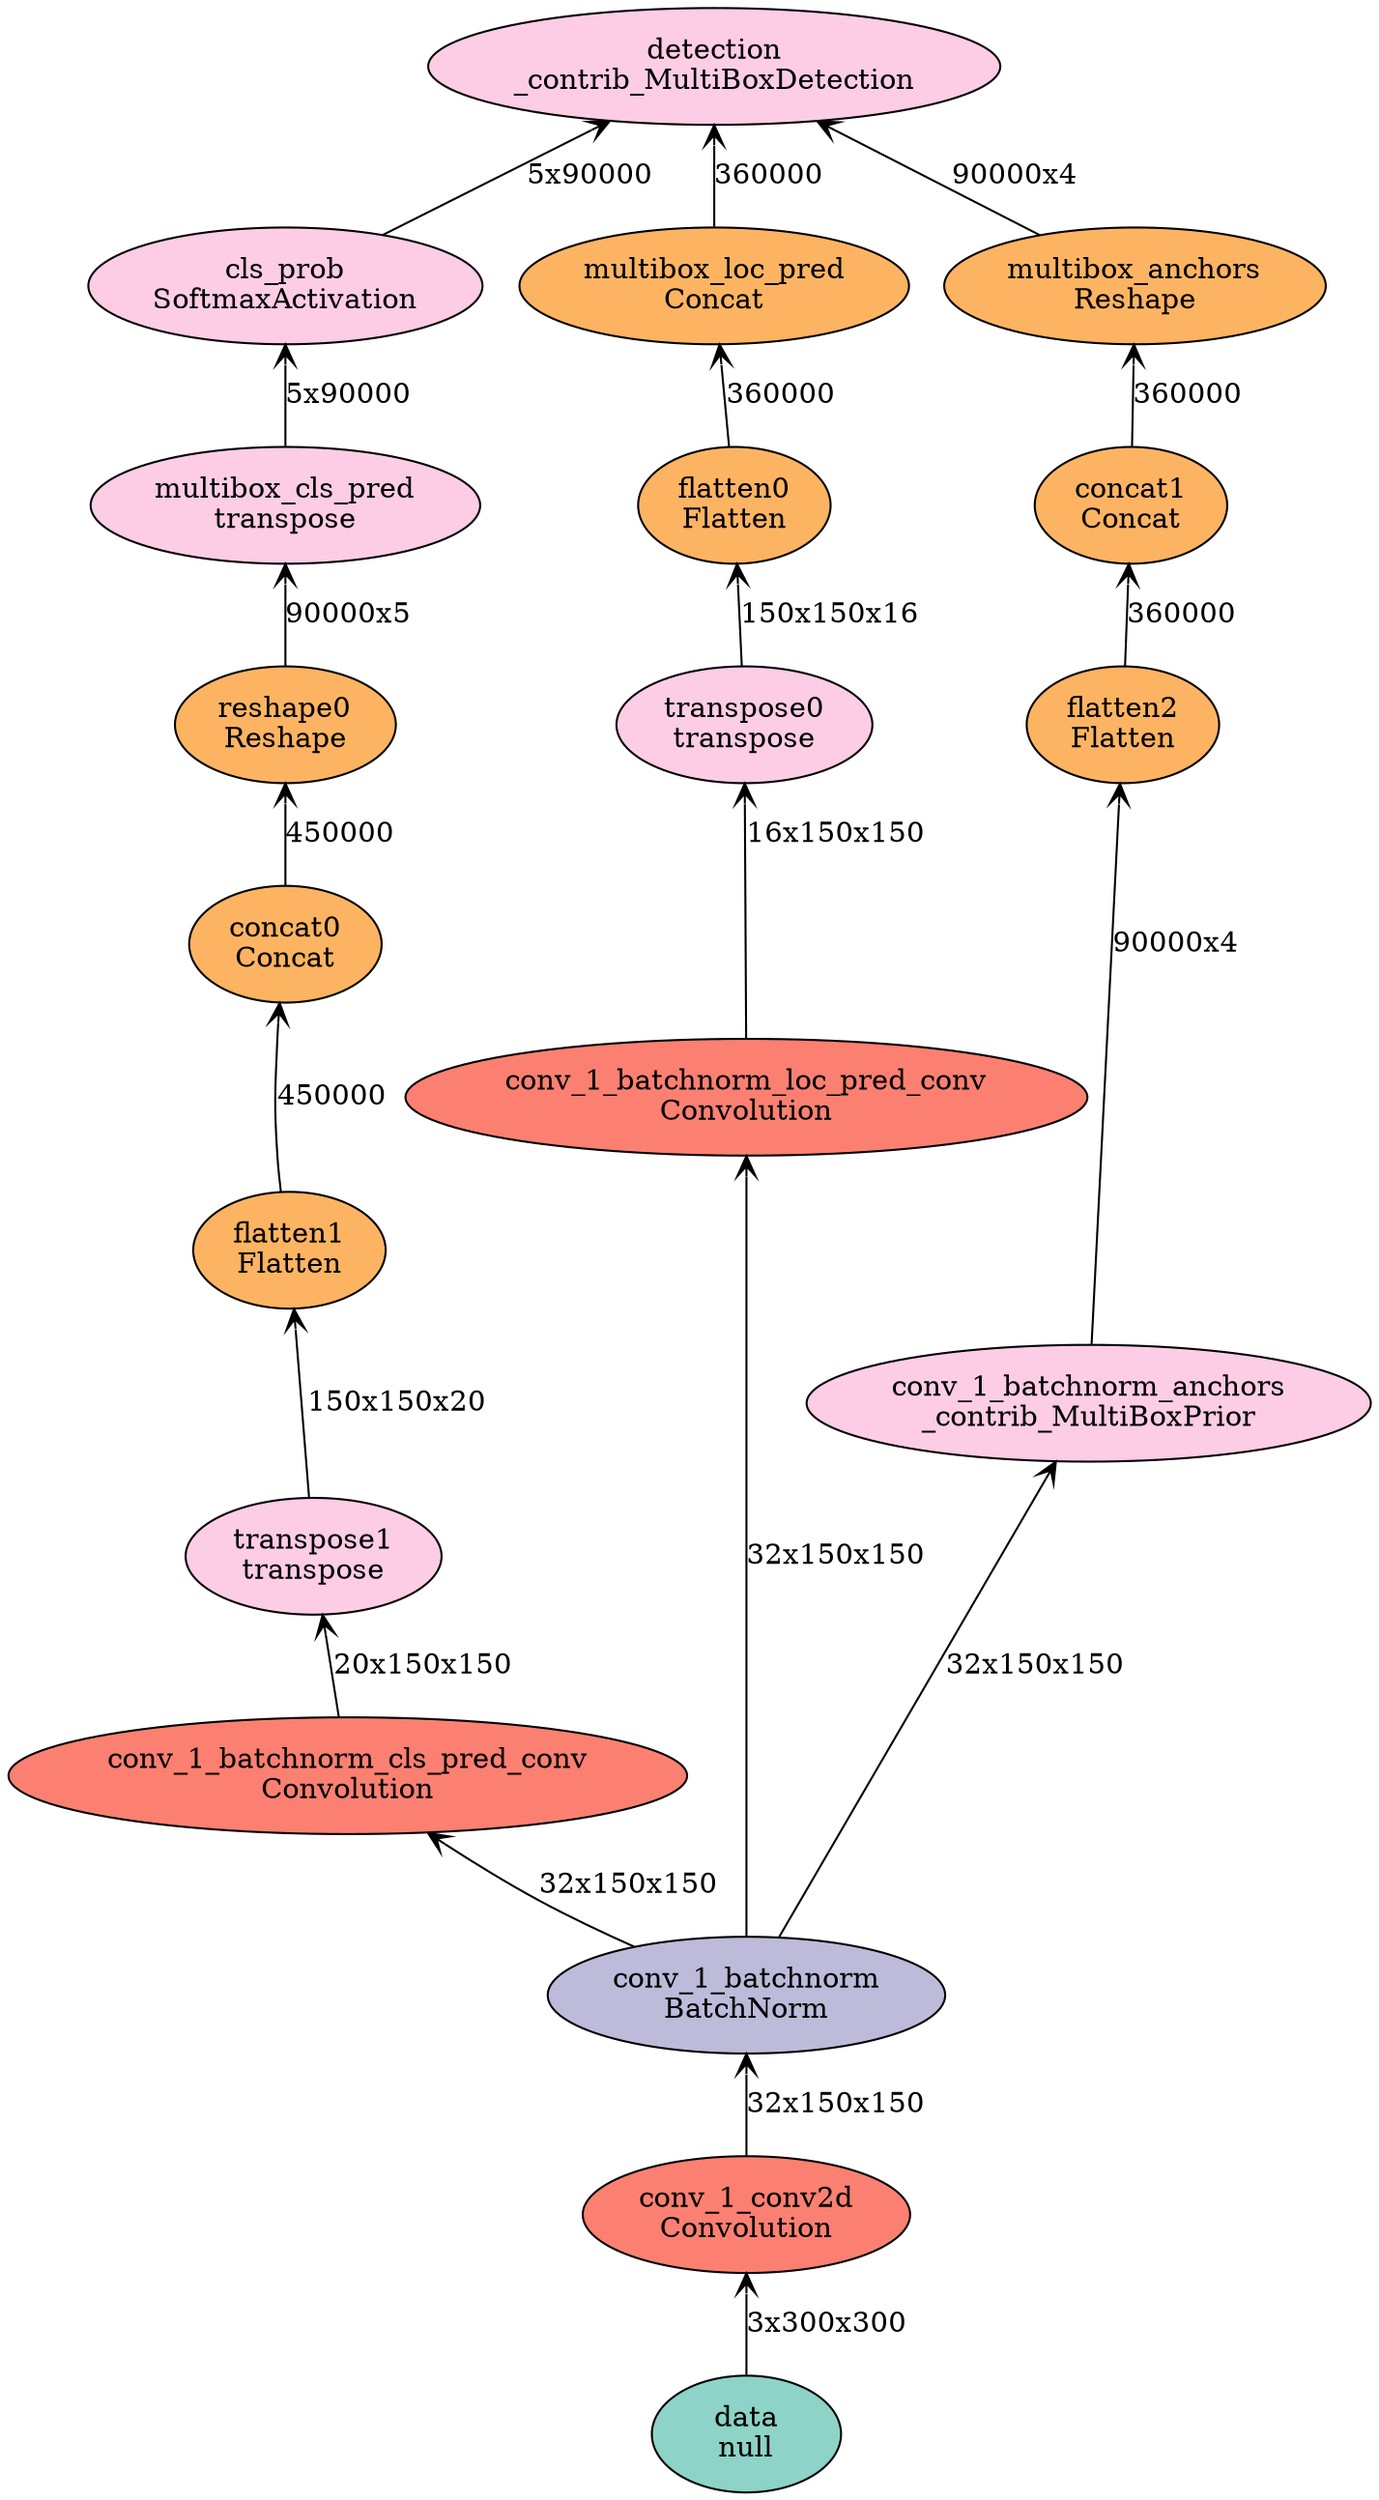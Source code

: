 digraph plot {
	data [label="data
null" fillcolor="#8dd3c7" fixedsize=false height=0.8034 hide_weights=true shape=oval style=filled width=1.3]
	conv_1_conv2d [label="conv_1_conv2d
Convolution" fillcolor="#fb8072" fixedsize=false height=0.8034 hide_weights=true shape=oval style=filled width=1.3]
	conv_1_batchnorm [label="conv_1_batchnorm
BatchNorm" fillcolor="#bebada" fixedsize=false height=0.8034 hide_weights=true shape=oval style=filled width=1.3]
	conv_1_batchnorm_cls_pred_conv [label="conv_1_batchnorm_cls_pred_conv
Convolution" fillcolor="#fb8072" fixedsize=false height=0.8034 hide_weights=true shape=oval style=filled width=1.3]
	transpose1 [label="transpose1
transpose" fillcolor="#fccde5" fixedsize=false height=0.8034 hide_weights=true shape=oval style=filled width=1.3]
	flatten1 [label="flatten1
Flatten" fillcolor="#fdb462" fixedsize=false height=0.8034 hide_weights=true shape=oval style=filled width=1.3]
	concat0 [label="concat0
Concat" fillcolor="#fdb462" fixedsize=false height=0.8034 hide_weights=true shape=oval style=filled width=1.3]
	reshape0 [label="reshape0
Reshape" fillcolor="#fdb462" fixedsize=false height=0.8034 hide_weights=true shape=oval style=filled width=1.3]
	multibox_cls_pred [label="multibox_cls_pred
transpose" fillcolor="#fccde5" fixedsize=false height=0.8034 hide_weights=true shape=oval style=filled width=1.3]
	cls_prob [label="cls_prob
SoftmaxActivation" fillcolor="#fccde5" fixedsize=false height=0.8034 hide_weights=true shape=oval style=filled width=1.3]
	conv_1_batchnorm_loc_pred_conv [label="conv_1_batchnorm_loc_pred_conv
Convolution" fillcolor="#fb8072" fixedsize=false height=0.8034 hide_weights=true shape=oval style=filled width=1.3]
	transpose0 [label="transpose0
transpose" fillcolor="#fccde5" fixedsize=false height=0.8034 hide_weights=true shape=oval style=filled width=1.3]
	flatten0 [label="flatten0
Flatten" fillcolor="#fdb462" fixedsize=false height=0.8034 hide_weights=true shape=oval style=filled width=1.3]
	multibox_loc_pred [label="multibox_loc_pred
Concat" fillcolor="#fdb462" fixedsize=false height=0.8034 hide_weights=true shape=oval style=filled width=1.3]
	conv_1_batchnorm_anchors [label="conv_1_batchnorm_anchors
_contrib_MultiBoxPrior" fillcolor="#fccde5" fixedsize=false height=0.8034 hide_weights=true shape=oval style=filled width=1.3]
	flatten2 [label="flatten2
Flatten" fillcolor="#fdb462" fixedsize=false height=0.8034 hide_weights=true shape=oval style=filled width=1.3]
	concat1 [label="concat1
Concat" fillcolor="#fdb462" fixedsize=false height=0.8034 hide_weights=true shape=oval style=filled width=1.3]
	multibox_anchors [label="multibox_anchors
Reshape" fillcolor="#fdb462" fixedsize=false height=0.8034 hide_weights=true shape=oval style=filled width=1.3]
	detection [label="detection
_contrib_MultiBoxDetection" fillcolor="#fccde5" fixedsize=false height=0.8034 hide_weights=true shape=oval style=filled width=1.3]
	conv_1_conv2d -> data [label="3x300x300" arrowtail=open dir=back]
	conv_1_batchnorm -> conv_1_conv2d [label="32x150x150" arrowtail=open dir=back]
	conv_1_batchnorm_cls_pred_conv -> conv_1_batchnorm [label="32x150x150" arrowtail=open dir=back]
	transpose1 -> conv_1_batchnorm_cls_pred_conv [label="20x150x150" arrowtail=open dir=back]
	flatten1 -> transpose1 [label="150x150x20" arrowtail=open dir=back]
	concat0 -> flatten1 [label=450000 arrowtail=open dir=back]
	reshape0 -> concat0 [label=450000 arrowtail=open dir=back]
	multibox_cls_pred -> reshape0 [label="90000x5" arrowtail=open dir=back]
	cls_prob -> multibox_cls_pred [label="5x90000" arrowtail=open dir=back]
	conv_1_batchnorm_loc_pred_conv -> conv_1_batchnorm [label="32x150x150" arrowtail=open dir=back]
	transpose0 -> conv_1_batchnorm_loc_pred_conv [label="16x150x150" arrowtail=open dir=back]
	flatten0 -> transpose0 [label="150x150x16" arrowtail=open dir=back]
	multibox_loc_pred -> flatten0 [label=360000 arrowtail=open dir=back]
	conv_1_batchnorm_anchors -> conv_1_batchnorm [label="32x150x150" arrowtail=open dir=back]
	flatten2 -> conv_1_batchnorm_anchors [label="90000x4" arrowtail=open dir=back]
	concat1 -> flatten2 [label=360000 arrowtail=open dir=back]
	multibox_anchors -> concat1 [label=360000 arrowtail=open dir=back]
	detection -> cls_prob [label="5x90000" arrowtail=open dir=back]
	detection -> multibox_loc_pred [label=360000 arrowtail=open dir=back]
	detection -> multibox_anchors [label="90000x4" arrowtail=open dir=back]
}
